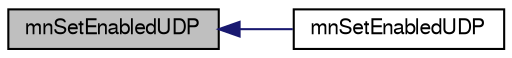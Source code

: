 digraph G
{
  edge [fontname="FreeSans",fontsize="10",labelfontname="FreeSans",labelfontsize="10"];
  node [fontname="FreeSans",fontsize="10",shape=record];
  rankdir=LR;
  Node1 [label="mnSetEnabledUDP",height=0.2,width=0.4,color="black", fillcolor="grey75", style="filled" fontcolor="black"];
  Node1 -> Node2 [dir=back,color="midnightblue",fontsize="10",style="solid",fontname="FreeSans"];
  Node2 [label="mnSetEnabledUDP",height=0.2,width=0.4,color="black", fillcolor="white", style="filled",URL="$group__proc_commands.html#ga29e1e504d046dd24988d07c8e8504ee8"];
}
